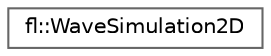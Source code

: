 digraph "Graphical Class Hierarchy"
{
 // INTERACTIVE_SVG=YES
 // LATEX_PDF_SIZE
  bgcolor="transparent";
  edge [fontname=Helvetica,fontsize=10,labelfontname=Helvetica,labelfontsize=10];
  node [fontname=Helvetica,fontsize=10,shape=box,height=0.2,width=0.4];
  rankdir="LR";
  Node0 [id="Node000000",label="fl::WaveSimulation2D",height=0.2,width=0.4,color="grey40", fillcolor="white", style="filled",URL="$da/d47/classfl_1_1_wave_simulation2_d.html",tooltip=" "];
}
